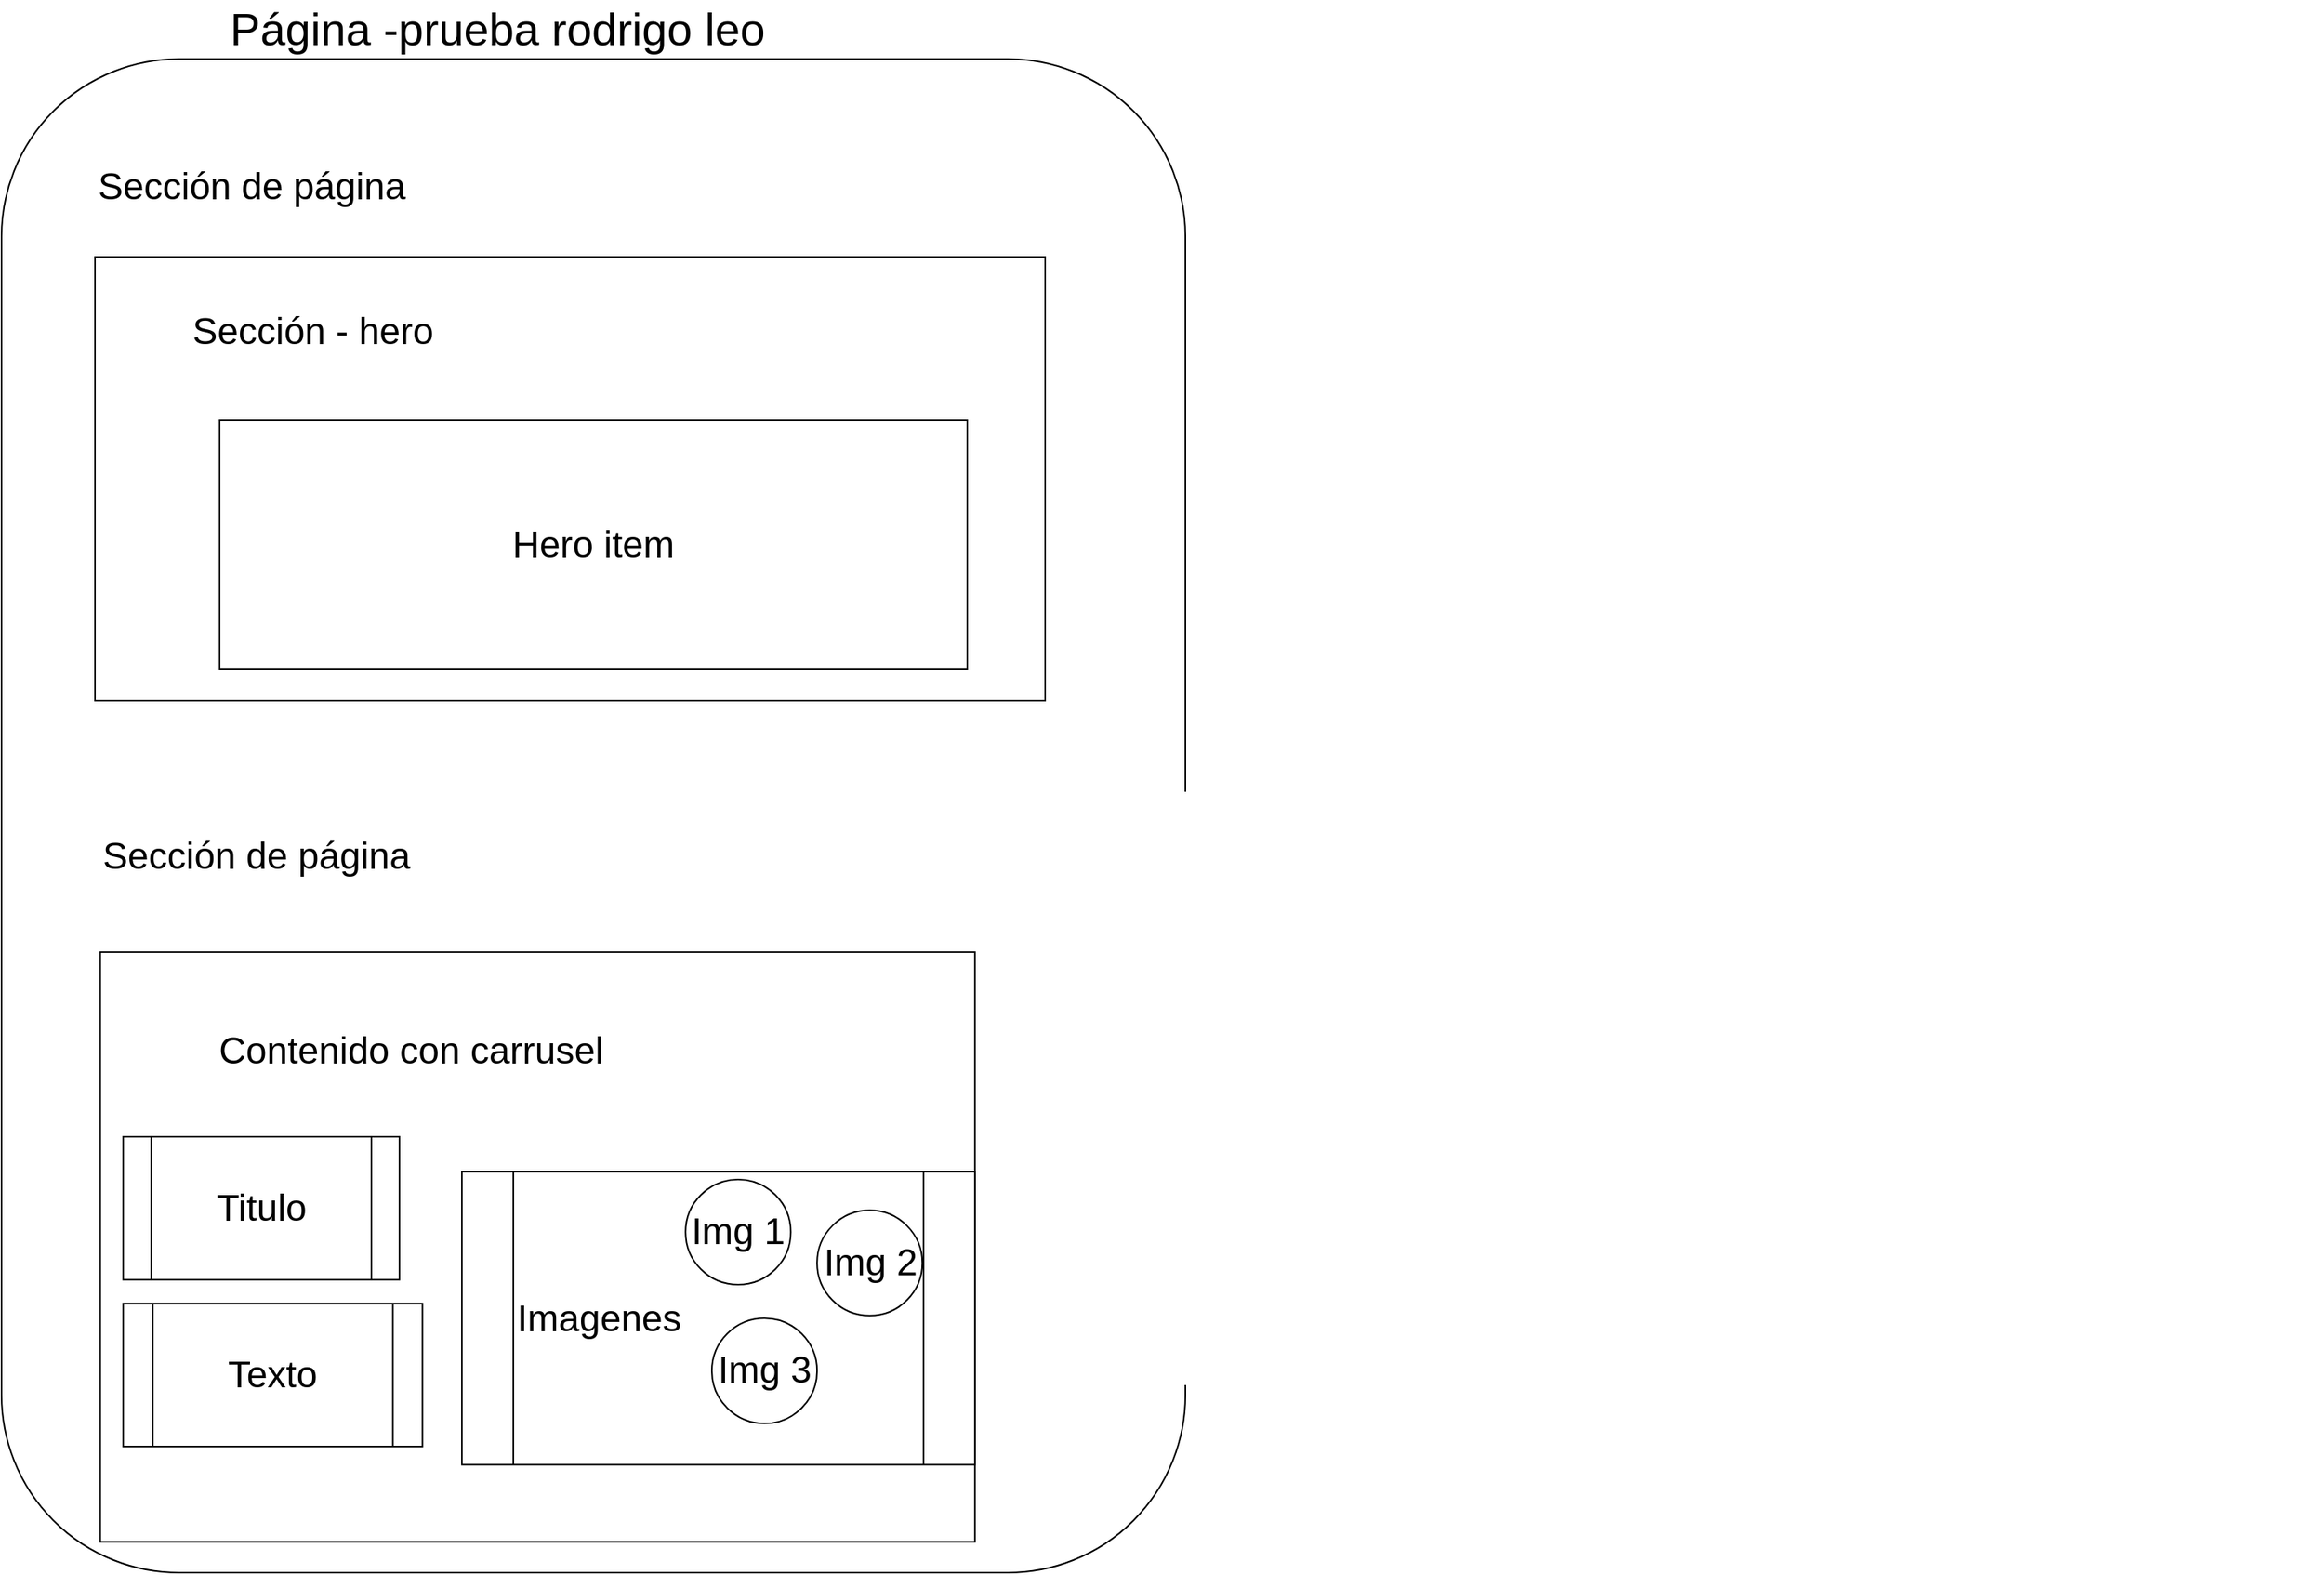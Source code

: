 <mxfile version="16.6.2" type="github">
  <diagram id="YUtzHxRIG3IFkdybHjwQ" name="Page-1">
    <mxGraphModel dx="2066" dy="1129" grid="1" gridSize="10" guides="1" tooltips="1" connect="1" arrows="1" fold="1" page="1" pageScale="1" pageWidth="850" pageHeight="1100" math="0" shadow="0">
      <root>
        <mxCell id="0" />
        <mxCell id="1" parent="0" />
        <mxCell id="rWj-ucClkVPSuq1iMfcy-3" value="" style="group" vertex="1" connectable="0" parent="1">
          <mxGeometry x="20" y="40" width="1490" height="1010" as="geometry" />
        </mxCell>
        <mxCell id="rWj-ucClkVPSuq1iMfcy-1" value="" style="rounded=1;whiteSpace=wrap;html=1;" vertex="1" parent="rWj-ucClkVPSuq1iMfcy-3">
          <mxGeometry y="37.875" width="760" height="972.125" as="geometry" />
        </mxCell>
        <mxCell id="rWj-ucClkVPSuq1iMfcy-2" value="Página -prueba rodrigo leo" style="text;html=1;strokeColor=none;fillColor=none;align=center;verticalAlign=middle;whiteSpace=wrap;rounded=0;fontSize=29;" vertex="1" parent="rWj-ucClkVPSuq1iMfcy-3">
          <mxGeometry x="96.73" width="443.27" height="37.88" as="geometry" />
        </mxCell>
        <mxCell id="rWj-ucClkVPSuq1iMfcy-11" value="" style="group" vertex="1" connectable="0" parent="rWj-ucClkVPSuq1iMfcy-3">
          <mxGeometry x="33.778" y="485.196" width="591.111" height="505" as="geometry" />
        </mxCell>
        <mxCell id="rWj-ucClkVPSuq1iMfcy-8" value="&lt;font style=&quot;font-size: 24px&quot;&gt;Sección de página&lt;/font&gt;" style="text;html=1;strokeColor=none;fillColor=none;align=left;verticalAlign=middle;whiteSpace=wrap;rounded=0;fontSize=29;" vertex="1" parent="rWj-ucClkVPSuq1iMfcy-11">
          <mxGeometry x="29.556" width="310.333" height="126.25" as="geometry" />
        </mxCell>
        <mxCell id="rWj-ucClkVPSuq1iMfcy-10" value="" style="group" vertex="1" connectable="0" parent="rWj-ucClkVPSuq1iMfcy-11">
          <mxGeometry y="126.25" width="591.111" height="378.75" as="geometry" />
        </mxCell>
        <mxCell id="rWj-ucClkVPSuq1iMfcy-7" value="" style="rounded=0;whiteSpace=wrap;html=1;fontSize=29;" vertex="1" parent="rWj-ucClkVPSuq1iMfcy-10">
          <mxGeometry x="29.556" width="561.556" height="378.75" as="geometry" />
        </mxCell>
        <mxCell id="rWj-ucClkVPSuq1iMfcy-9" value="Contenido con carrusel" style="text;html=1;strokeColor=none;fillColor=none;align=center;verticalAlign=middle;whiteSpace=wrap;rounded=0;fontSize=24;" vertex="1" parent="rWj-ucClkVPSuq1iMfcy-10">
          <mxGeometry width="458.111" height="126.25" as="geometry" />
        </mxCell>
        <mxCell id="rWj-ucClkVPSuq1iMfcy-14" value="Titulo" style="shape=process;whiteSpace=wrap;html=1;backgroundOutline=1;fontSize=24;" vertex="1" parent="rWj-ucClkVPSuq1iMfcy-10">
          <mxGeometry x="44.333" y="118.598" width="177.333" height="91.818" as="geometry" />
        </mxCell>
        <mxCell id="rWj-ucClkVPSuq1iMfcy-15" value="Texto" style="shape=process;whiteSpace=wrap;html=1;backgroundOutline=1;fontSize=24;" vertex="1" parent="rWj-ucClkVPSuq1iMfcy-10">
          <mxGeometry x="44.333" y="225.72" width="192.111" height="91.818" as="geometry" />
        </mxCell>
        <mxCell id="rWj-ucClkVPSuq1iMfcy-21" value="" style="group" vertex="1" connectable="0" parent="rWj-ucClkVPSuq1iMfcy-10">
          <mxGeometry x="261.778" y="141.103" width="329.333" height="188.137" as="geometry" />
        </mxCell>
        <mxCell id="rWj-ucClkVPSuq1iMfcy-16" value="Imagenes" style="shape=process;whiteSpace=wrap;html=1;backgroundOutline=1;fontSize=24;align=left;" vertex="1" parent="rWj-ucClkVPSuq1iMfcy-21">
          <mxGeometry width="329.333" height="188.137" as="geometry" />
        </mxCell>
        <mxCell id="rWj-ucClkVPSuq1iMfcy-18" value="Img 1" style="ellipse;whiteSpace=wrap;html=1;aspect=fixed;fontSize=24;" vertex="1" parent="rWj-ucClkVPSuq1iMfcy-21">
          <mxGeometry x="143.556" y="4.951" width="67.556" height="67.556" as="geometry" />
        </mxCell>
        <mxCell id="rWj-ucClkVPSuq1iMfcy-19" value="Img 2" style="ellipse;whiteSpace=wrap;html=1;aspect=fixed;fontSize=24;" vertex="1" parent="rWj-ucClkVPSuq1iMfcy-21">
          <mxGeometry x="228" y="24.755" width="67.556" height="67.556" as="geometry" />
        </mxCell>
        <mxCell id="rWj-ucClkVPSuq1iMfcy-20" value="Img 3" style="ellipse;whiteSpace=wrap;html=1;aspect=fixed;fontSize=24;" vertex="1" parent="rWj-ucClkVPSuq1iMfcy-21">
          <mxGeometry x="160.444" y="94.069" width="67.556" height="67.556" as="geometry" />
        </mxCell>
        <mxCell id="rWj-ucClkVPSuq1iMfcy-12" value="" style="group" vertex="1" connectable="0" parent="rWj-ucClkVPSuq1iMfcy-3">
          <mxGeometry x="60" y="70" width="610" height="380" as="geometry" />
        </mxCell>
        <mxCell id="rWj-ucClkVPSuq1iMfcy-4" value="" style="rounded=0;whiteSpace=wrap;html=1;fontSize=29;" vertex="1" parent="rWj-ucClkVPSuq1iMfcy-12">
          <mxGeometry y="95" width="610" height="285" as="geometry" />
        </mxCell>
        <mxCell id="rWj-ucClkVPSuq1iMfcy-5" value="&lt;font style=&quot;font-size: 24px&quot;&gt;Sección de página&lt;/font&gt;" style="text;html=1;strokeColor=none;fillColor=none;align=left;verticalAlign=middle;whiteSpace=wrap;rounded=0;fontSize=29;" vertex="1" parent="rWj-ucClkVPSuq1iMfcy-12">
          <mxGeometry width="337.105" height="95" as="geometry" />
        </mxCell>
        <mxCell id="rWj-ucClkVPSuq1iMfcy-6" value="Sección - hero" style="text;html=1;strokeColor=none;fillColor=none;align=center;verticalAlign=middle;whiteSpace=wrap;rounded=0;fontSize=24;" vertex="1" parent="rWj-ucClkVPSuq1iMfcy-12">
          <mxGeometry y="95" width="280" height="95" as="geometry" />
        </mxCell>
        <mxCell id="rWj-ucClkVPSuq1iMfcy-24" value="Hero item" style="rounded=0;whiteSpace=wrap;html=1;fontSize=24;" vertex="1" parent="rWj-ucClkVPSuq1iMfcy-12">
          <mxGeometry x="80" y="200" width="480" height="160" as="geometry" />
        </mxCell>
      </root>
    </mxGraphModel>
  </diagram>
</mxfile>
